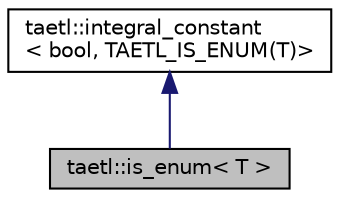 digraph "taetl::is_enum&lt; T &gt;"
{
  edge [fontname="Helvetica",fontsize="10",labelfontname="Helvetica",labelfontsize="10"];
  node [fontname="Helvetica",fontsize="10",shape=record];
  Node0 [label="taetl::is_enum\< T \>",height=0.2,width=0.4,color="black", fillcolor="grey75", style="filled", fontcolor="black"];
  Node1 -> Node0 [dir="back",color="midnightblue",fontsize="10",style="solid",fontname="Helvetica"];
  Node1 [label="taetl::integral_constant\l\< bool, TAETL_IS_ENUM(T)\>",height=0.2,width=0.4,color="black", fillcolor="white", style="filled",URL="$structtaetl_1_1integral__constant.html"];
}
